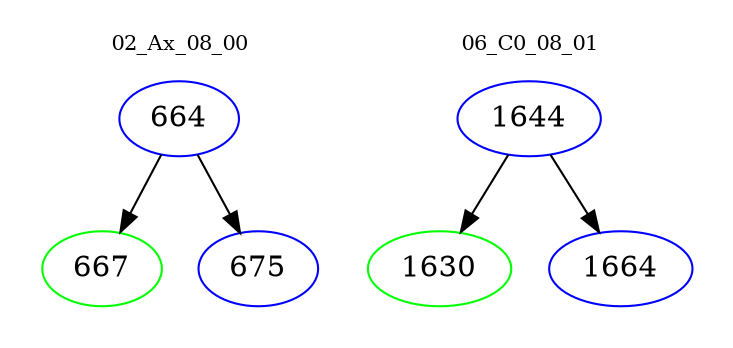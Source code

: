 digraph{
subgraph cluster_0 {
color = white
label = "02_Ax_08_00";
fontsize=10;
T0_664 [label="664", color="blue"]
T0_664 -> T0_667 [color="black"]
T0_667 [label="667", color="green"]
T0_664 -> T0_675 [color="black"]
T0_675 [label="675", color="blue"]
}
subgraph cluster_1 {
color = white
label = "06_C0_08_01";
fontsize=10;
T1_1644 [label="1644", color="blue"]
T1_1644 -> T1_1630 [color="black"]
T1_1630 [label="1630", color="green"]
T1_1644 -> T1_1664 [color="black"]
T1_1664 [label="1664", color="blue"]
}
}

